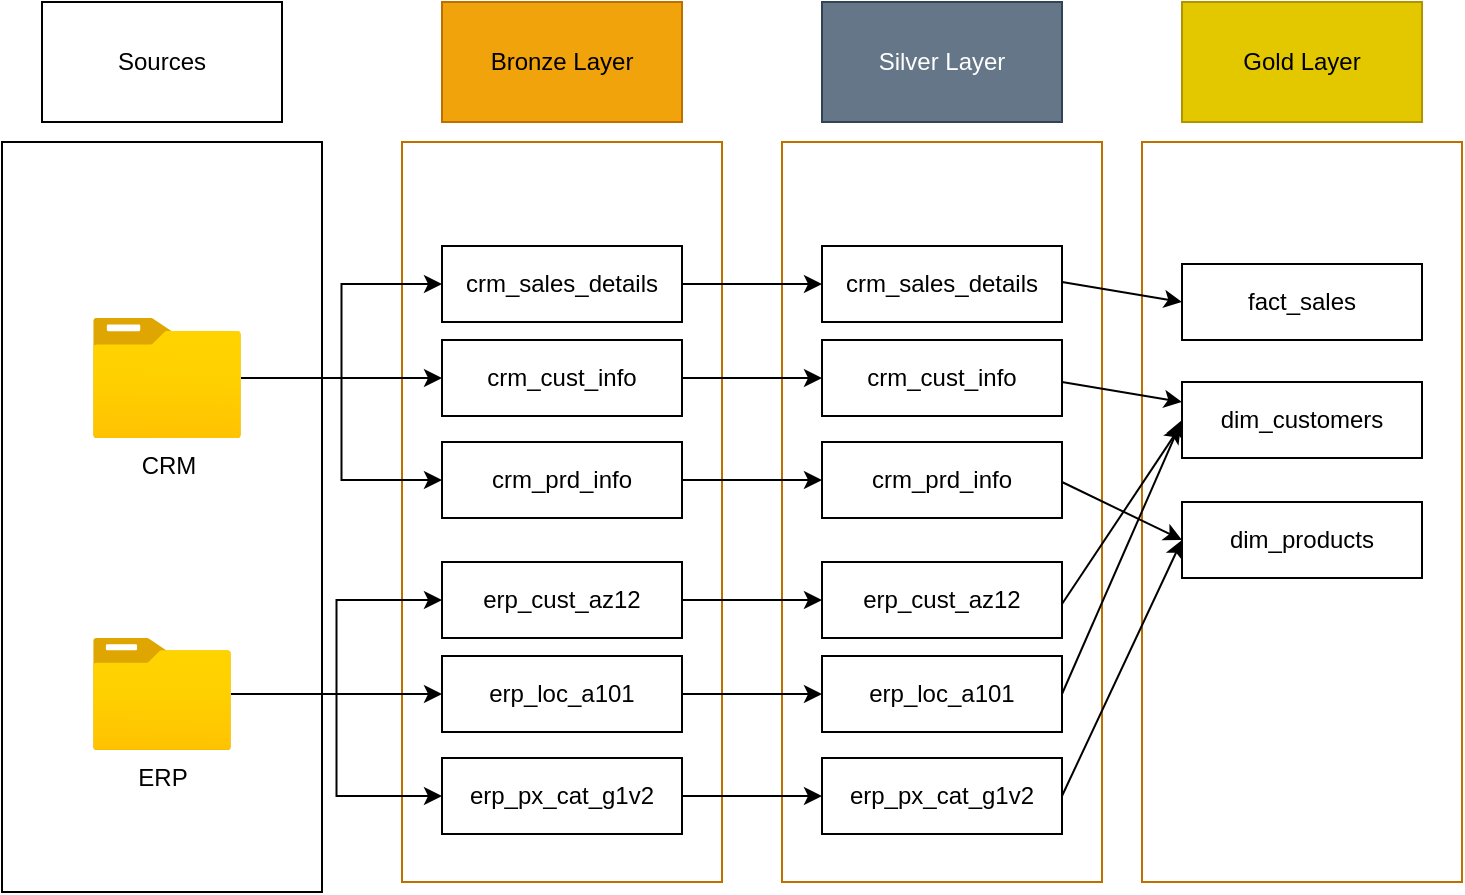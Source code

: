 <mxfile version="26.2.13">
  <diagram name="Page-1" id="J-ZyRfHTz_zAEUy-dKBU">
    <mxGraphModel dx="1115" dy="758" grid="1" gridSize="10" guides="1" tooltips="1" connect="1" arrows="1" fold="1" page="1" pageScale="1" pageWidth="827" pageHeight="1169" math="0" shadow="0">
      <root>
        <mxCell id="0" />
        <mxCell id="1" parent="0" />
        <mxCell id="b9C0hJHsXZ7wVqCFdEBa-7" value="" style="rounded=0;whiteSpace=wrap;html=1;fillColor=default;fontColor=#000000;strokeColor=#BD7000;gradientColor=none;" vertex="1" parent="1">
          <mxGeometry x="320" y="200" width="160" height="370" as="geometry" />
        </mxCell>
        <mxCell id="b9C0hJHsXZ7wVqCFdEBa-2" value="Sources" style="rounded=0;whiteSpace=wrap;html=1;" vertex="1" parent="1">
          <mxGeometry x="140" y="130" width="120" height="60" as="geometry" />
        </mxCell>
        <mxCell id="b9C0hJHsXZ7wVqCFdEBa-4" value="" style="rounded=0;whiteSpace=wrap;html=1;rotation=90;" vertex="1" parent="1">
          <mxGeometry x="12.5" y="307.5" width="375" height="160" as="geometry" />
        </mxCell>
        <mxCell id="b9C0hJHsXZ7wVqCFdEBa-22" style="edgeStyle=orthogonalEdgeStyle;rounded=0;orthogonalLoop=1;jettySize=auto;html=1;entryX=0;entryY=0.5;entryDx=0;entryDy=0;" edge="1" parent="1" source="b9C0hJHsXZ7wVqCFdEBa-5" target="b9C0hJHsXZ7wVqCFdEBa-14">
          <mxGeometry relative="1" as="geometry" />
        </mxCell>
        <mxCell id="b9C0hJHsXZ7wVqCFdEBa-23" style="edgeStyle=orthogonalEdgeStyle;rounded=0;orthogonalLoop=1;jettySize=auto;html=1;entryX=0;entryY=0.5;entryDx=0;entryDy=0;" edge="1" parent="1" source="b9C0hJHsXZ7wVqCFdEBa-5" target="b9C0hJHsXZ7wVqCFdEBa-15">
          <mxGeometry relative="1" as="geometry" />
        </mxCell>
        <mxCell id="b9C0hJHsXZ7wVqCFdEBa-25" style="edgeStyle=orthogonalEdgeStyle;rounded=0;orthogonalLoop=1;jettySize=auto;html=1;entryX=0;entryY=0.5;entryDx=0;entryDy=0;" edge="1" parent="1" source="b9C0hJHsXZ7wVqCFdEBa-5" target="b9C0hJHsXZ7wVqCFdEBa-17">
          <mxGeometry relative="1" as="geometry" />
        </mxCell>
        <mxCell id="b9C0hJHsXZ7wVqCFdEBa-5" value="CRM" style="image;aspect=fixed;html=1;points=[];align=center;fontSize=12;image=img/lib/azure2/general/Folder_Blank.svg;" vertex="1" parent="1">
          <mxGeometry x="165.5" y="287.97" width="74" height="60.06" as="geometry" />
        </mxCell>
        <mxCell id="b9C0hJHsXZ7wVqCFdEBa-26" style="edgeStyle=orthogonalEdgeStyle;rounded=0;orthogonalLoop=1;jettySize=auto;html=1;entryX=0;entryY=0.5;entryDx=0;entryDy=0;" edge="1" parent="1" source="b9C0hJHsXZ7wVqCFdEBa-6" target="b9C0hJHsXZ7wVqCFdEBa-19">
          <mxGeometry relative="1" as="geometry" />
        </mxCell>
        <mxCell id="b9C0hJHsXZ7wVqCFdEBa-27" style="edgeStyle=orthogonalEdgeStyle;rounded=0;orthogonalLoop=1;jettySize=auto;html=1;" edge="1" parent="1" source="b9C0hJHsXZ7wVqCFdEBa-6" target="b9C0hJHsXZ7wVqCFdEBa-20">
          <mxGeometry relative="1" as="geometry" />
        </mxCell>
        <mxCell id="b9C0hJHsXZ7wVqCFdEBa-28" style="edgeStyle=orthogonalEdgeStyle;rounded=0;orthogonalLoop=1;jettySize=auto;html=1;entryX=0;entryY=0.5;entryDx=0;entryDy=0;" edge="1" parent="1" source="b9C0hJHsXZ7wVqCFdEBa-6" target="b9C0hJHsXZ7wVqCFdEBa-21">
          <mxGeometry relative="1" as="geometry" />
        </mxCell>
        <mxCell id="b9C0hJHsXZ7wVqCFdEBa-6" value="ERP" style="image;aspect=fixed;html=1;points=[];align=center;fontSize=12;image=img/lib/azure2/general/Folder_Blank.svg;" vertex="1" parent="1">
          <mxGeometry x="165.5" y="448" width="69" height="56.0" as="geometry" />
        </mxCell>
        <mxCell id="b9C0hJHsXZ7wVqCFdEBa-9" value="Bronze Layer" style="rounded=0;whiteSpace=wrap;html=1;fillColor=#f0a30a;fontColor=#000000;strokeColor=#BD7000;" vertex="1" parent="1">
          <mxGeometry x="340" y="130" width="120" height="60" as="geometry" />
        </mxCell>
        <mxCell id="b9C0hJHsXZ7wVqCFdEBa-10" value="" style="rounded=0;whiteSpace=wrap;html=1;fillColor=default;fontColor=#000000;strokeColor=light-dark(#BD7000,#CCCCCC);gradientColor=none;" vertex="1" parent="1">
          <mxGeometry x="510" y="200" width="160" height="370" as="geometry" />
        </mxCell>
        <mxCell id="b9C0hJHsXZ7wVqCFdEBa-11" value="Silver Layer" style="rounded=0;whiteSpace=wrap;html=1;fillColor=#647687;fontColor=#ffffff;strokeColor=#314354;" vertex="1" parent="1">
          <mxGeometry x="530" y="130" width="120" height="60" as="geometry" />
        </mxCell>
        <mxCell id="b9C0hJHsXZ7wVqCFdEBa-12" value="" style="rounded=0;whiteSpace=wrap;html=1;fillColor=default;fontColor=#000000;strokeColor=light-dark(#BD7000,#BD7000);gradientColor=none;" vertex="1" parent="1">
          <mxGeometry x="690" y="200" width="160" height="370" as="geometry" />
        </mxCell>
        <mxCell id="b9C0hJHsXZ7wVqCFdEBa-13" value="Gold Layer" style="rounded=0;whiteSpace=wrap;html=1;fillColor=#e3c800;strokeColor=#B09500;fontColor=#000000;" vertex="1" parent="1">
          <mxGeometry x="710" y="130" width="120" height="60" as="geometry" />
        </mxCell>
        <mxCell id="b9C0hJHsXZ7wVqCFdEBa-35" style="edgeStyle=orthogonalEdgeStyle;rounded=0;orthogonalLoop=1;jettySize=auto;html=1;entryX=0;entryY=0.5;entryDx=0;entryDy=0;" edge="1" parent="1" source="b9C0hJHsXZ7wVqCFdEBa-14" target="b9C0hJHsXZ7wVqCFdEBa-29">
          <mxGeometry relative="1" as="geometry" />
        </mxCell>
        <mxCell id="b9C0hJHsXZ7wVqCFdEBa-14" value="crm_sales_details" style="rounded=0;whiteSpace=wrap;html=1;" vertex="1" parent="1">
          <mxGeometry x="340" y="252" width="120" height="38" as="geometry" />
        </mxCell>
        <mxCell id="b9C0hJHsXZ7wVqCFdEBa-36" style="edgeStyle=orthogonalEdgeStyle;rounded=0;orthogonalLoop=1;jettySize=auto;html=1;entryX=0;entryY=0.5;entryDx=0;entryDy=0;" edge="1" parent="1" source="b9C0hJHsXZ7wVqCFdEBa-15" target="b9C0hJHsXZ7wVqCFdEBa-30">
          <mxGeometry relative="1" as="geometry" />
        </mxCell>
        <mxCell id="b9C0hJHsXZ7wVqCFdEBa-15" value="crm_cust_info" style="rounded=0;whiteSpace=wrap;html=1;" vertex="1" parent="1">
          <mxGeometry x="340" y="299" width="120" height="38" as="geometry" />
        </mxCell>
        <mxCell id="b9C0hJHsXZ7wVqCFdEBa-37" style="edgeStyle=orthogonalEdgeStyle;rounded=0;orthogonalLoop=1;jettySize=auto;html=1;entryX=0;entryY=0.5;entryDx=0;entryDy=0;" edge="1" parent="1" source="b9C0hJHsXZ7wVqCFdEBa-17" target="b9C0hJHsXZ7wVqCFdEBa-31">
          <mxGeometry relative="1" as="geometry" />
        </mxCell>
        <mxCell id="b9C0hJHsXZ7wVqCFdEBa-17" value="crm_prd_info" style="rounded=0;whiteSpace=wrap;html=1;" vertex="1" parent="1">
          <mxGeometry x="340" y="350" width="120" height="38" as="geometry" />
        </mxCell>
        <mxCell id="b9C0hJHsXZ7wVqCFdEBa-38" style="edgeStyle=orthogonalEdgeStyle;rounded=0;orthogonalLoop=1;jettySize=auto;html=1;entryX=0;entryY=0.5;entryDx=0;entryDy=0;" edge="1" parent="1" source="b9C0hJHsXZ7wVqCFdEBa-19" target="b9C0hJHsXZ7wVqCFdEBa-32">
          <mxGeometry relative="1" as="geometry" />
        </mxCell>
        <mxCell id="b9C0hJHsXZ7wVqCFdEBa-19" value="erp_cust_az12" style="rounded=0;whiteSpace=wrap;html=1;" vertex="1" parent="1">
          <mxGeometry x="340" y="410" width="120" height="38" as="geometry" />
        </mxCell>
        <mxCell id="b9C0hJHsXZ7wVqCFdEBa-39" style="edgeStyle=orthogonalEdgeStyle;rounded=0;orthogonalLoop=1;jettySize=auto;html=1;entryX=0;entryY=0.5;entryDx=0;entryDy=0;" edge="1" parent="1" source="b9C0hJHsXZ7wVqCFdEBa-20" target="b9C0hJHsXZ7wVqCFdEBa-33">
          <mxGeometry relative="1" as="geometry" />
        </mxCell>
        <mxCell id="b9C0hJHsXZ7wVqCFdEBa-20" value="erp_loc_a101" style="rounded=0;whiteSpace=wrap;html=1;" vertex="1" parent="1">
          <mxGeometry x="340" y="457" width="120" height="38" as="geometry" />
        </mxCell>
        <mxCell id="b9C0hJHsXZ7wVqCFdEBa-40" style="edgeStyle=orthogonalEdgeStyle;rounded=0;orthogonalLoop=1;jettySize=auto;html=1;entryX=0;entryY=0.5;entryDx=0;entryDy=0;" edge="1" parent="1" source="b9C0hJHsXZ7wVqCFdEBa-21" target="b9C0hJHsXZ7wVqCFdEBa-34">
          <mxGeometry relative="1" as="geometry" />
        </mxCell>
        <mxCell id="b9C0hJHsXZ7wVqCFdEBa-21" value="erp_px_cat_g1v2" style="rounded=0;whiteSpace=wrap;html=1;" vertex="1" parent="1">
          <mxGeometry x="340" y="508" width="120" height="38" as="geometry" />
        </mxCell>
        <mxCell id="b9C0hJHsXZ7wVqCFdEBa-29" value="crm_sales_details" style="rounded=0;whiteSpace=wrap;html=1;" vertex="1" parent="1">
          <mxGeometry x="530" y="252" width="120" height="38" as="geometry" />
        </mxCell>
        <mxCell id="b9C0hJHsXZ7wVqCFdEBa-30" value="crm_cust_info" style="rounded=0;whiteSpace=wrap;html=1;" vertex="1" parent="1">
          <mxGeometry x="530" y="299" width="120" height="38" as="geometry" />
        </mxCell>
        <mxCell id="b9C0hJHsXZ7wVqCFdEBa-31" value="crm_prd_info" style="rounded=0;whiteSpace=wrap;html=1;" vertex="1" parent="1">
          <mxGeometry x="530" y="350" width="120" height="38" as="geometry" />
        </mxCell>
        <mxCell id="b9C0hJHsXZ7wVqCFdEBa-32" value="erp_cust_az12" style="rounded=0;whiteSpace=wrap;html=1;" vertex="1" parent="1">
          <mxGeometry x="530" y="410" width="120" height="38" as="geometry" />
        </mxCell>
        <mxCell id="b9C0hJHsXZ7wVqCFdEBa-33" value="erp_loc_a101" style="rounded=0;whiteSpace=wrap;html=1;" vertex="1" parent="1">
          <mxGeometry x="530" y="457" width="120" height="38" as="geometry" />
        </mxCell>
        <mxCell id="b9C0hJHsXZ7wVqCFdEBa-34" value="erp_px_cat_g1v2" style="rounded=0;whiteSpace=wrap;html=1;" vertex="1" parent="1">
          <mxGeometry x="530" y="508" width="120" height="38" as="geometry" />
        </mxCell>
        <mxCell id="b9C0hJHsXZ7wVqCFdEBa-44" value="fact_sales" style="rounded=0;whiteSpace=wrap;html=1;" vertex="1" parent="1">
          <mxGeometry x="710" y="261" width="120" height="38" as="geometry" />
        </mxCell>
        <mxCell id="b9C0hJHsXZ7wVqCFdEBa-45" value="dim_customers" style="rounded=0;whiteSpace=wrap;html=1;" vertex="1" parent="1">
          <mxGeometry x="710" y="320" width="120" height="38" as="geometry" />
        </mxCell>
        <mxCell id="b9C0hJHsXZ7wVqCFdEBa-46" value="dim_products" style="rounded=0;whiteSpace=wrap;html=1;" vertex="1" parent="1">
          <mxGeometry x="710" y="380" width="120" height="38" as="geometry" />
        </mxCell>
        <mxCell id="b9C0hJHsXZ7wVqCFdEBa-47" value="" style="endArrow=classic;html=1;rounded=0;entryX=0;entryY=0.5;entryDx=0;entryDy=0;" edge="1" parent="1" target="b9C0hJHsXZ7wVqCFdEBa-44">
          <mxGeometry width="50" height="50" relative="1" as="geometry">
            <mxPoint x="650" y="270" as="sourcePoint" />
            <mxPoint x="700" y="220" as="targetPoint" />
          </mxGeometry>
        </mxCell>
        <mxCell id="b9C0hJHsXZ7wVqCFdEBa-48" value="" style="endArrow=classic;html=1;rounded=0;entryX=0;entryY=0.5;entryDx=0;entryDy=0;" edge="1" parent="1">
          <mxGeometry width="50" height="50" relative="1" as="geometry">
            <mxPoint x="650" y="320" as="sourcePoint" />
            <mxPoint x="710" y="330" as="targetPoint" />
          </mxGeometry>
        </mxCell>
        <mxCell id="b9C0hJHsXZ7wVqCFdEBa-51" value="" style="endArrow=classic;html=1;rounded=0;entryX=-0.004;entryY=0.57;entryDx=0;entryDy=0;entryPerimeter=0;" edge="1" parent="1" target="b9C0hJHsXZ7wVqCFdEBa-45">
          <mxGeometry width="50" height="50" relative="1" as="geometry">
            <mxPoint x="650" y="431" as="sourcePoint" />
            <mxPoint x="710" y="400" as="targetPoint" />
          </mxGeometry>
        </mxCell>
        <mxCell id="b9C0hJHsXZ7wVqCFdEBa-52" value="" style="endArrow=classic;html=1;rounded=0;entryX=0;entryY=0.5;entryDx=0;entryDy=0;exitX=1;exitY=0.5;exitDx=0;exitDy=0;" edge="1" parent="1" source="b9C0hJHsXZ7wVqCFdEBa-33" target="b9C0hJHsXZ7wVqCFdEBa-45">
          <mxGeometry width="50" height="50" relative="1" as="geometry">
            <mxPoint x="660" y="441" as="sourcePoint" />
            <mxPoint x="720" y="352" as="targetPoint" />
          </mxGeometry>
        </mxCell>
        <mxCell id="b9C0hJHsXZ7wVqCFdEBa-54" value="" style="endArrow=classic;html=1;rounded=0;entryX=0;entryY=0.5;entryDx=0;entryDy=0;" edge="1" parent="1" target="b9C0hJHsXZ7wVqCFdEBa-46">
          <mxGeometry width="50" height="50" relative="1" as="geometry">
            <mxPoint x="650" y="370" as="sourcePoint" />
            <mxPoint x="700" y="320" as="targetPoint" />
          </mxGeometry>
        </mxCell>
        <mxCell id="b9C0hJHsXZ7wVqCFdEBa-55" value="" style="endArrow=classic;html=1;rounded=0;entryX=0;entryY=0.5;entryDx=0;entryDy=0;exitX=1;exitY=0.5;exitDx=0;exitDy=0;" edge="1" parent="1" source="b9C0hJHsXZ7wVqCFdEBa-34" target="b9C0hJHsXZ7wVqCFdEBa-46">
          <mxGeometry width="50" height="50" relative="1" as="geometry">
            <mxPoint x="660" y="380" as="sourcePoint" />
            <mxPoint x="720" y="409" as="targetPoint" />
          </mxGeometry>
        </mxCell>
      </root>
    </mxGraphModel>
  </diagram>
</mxfile>
